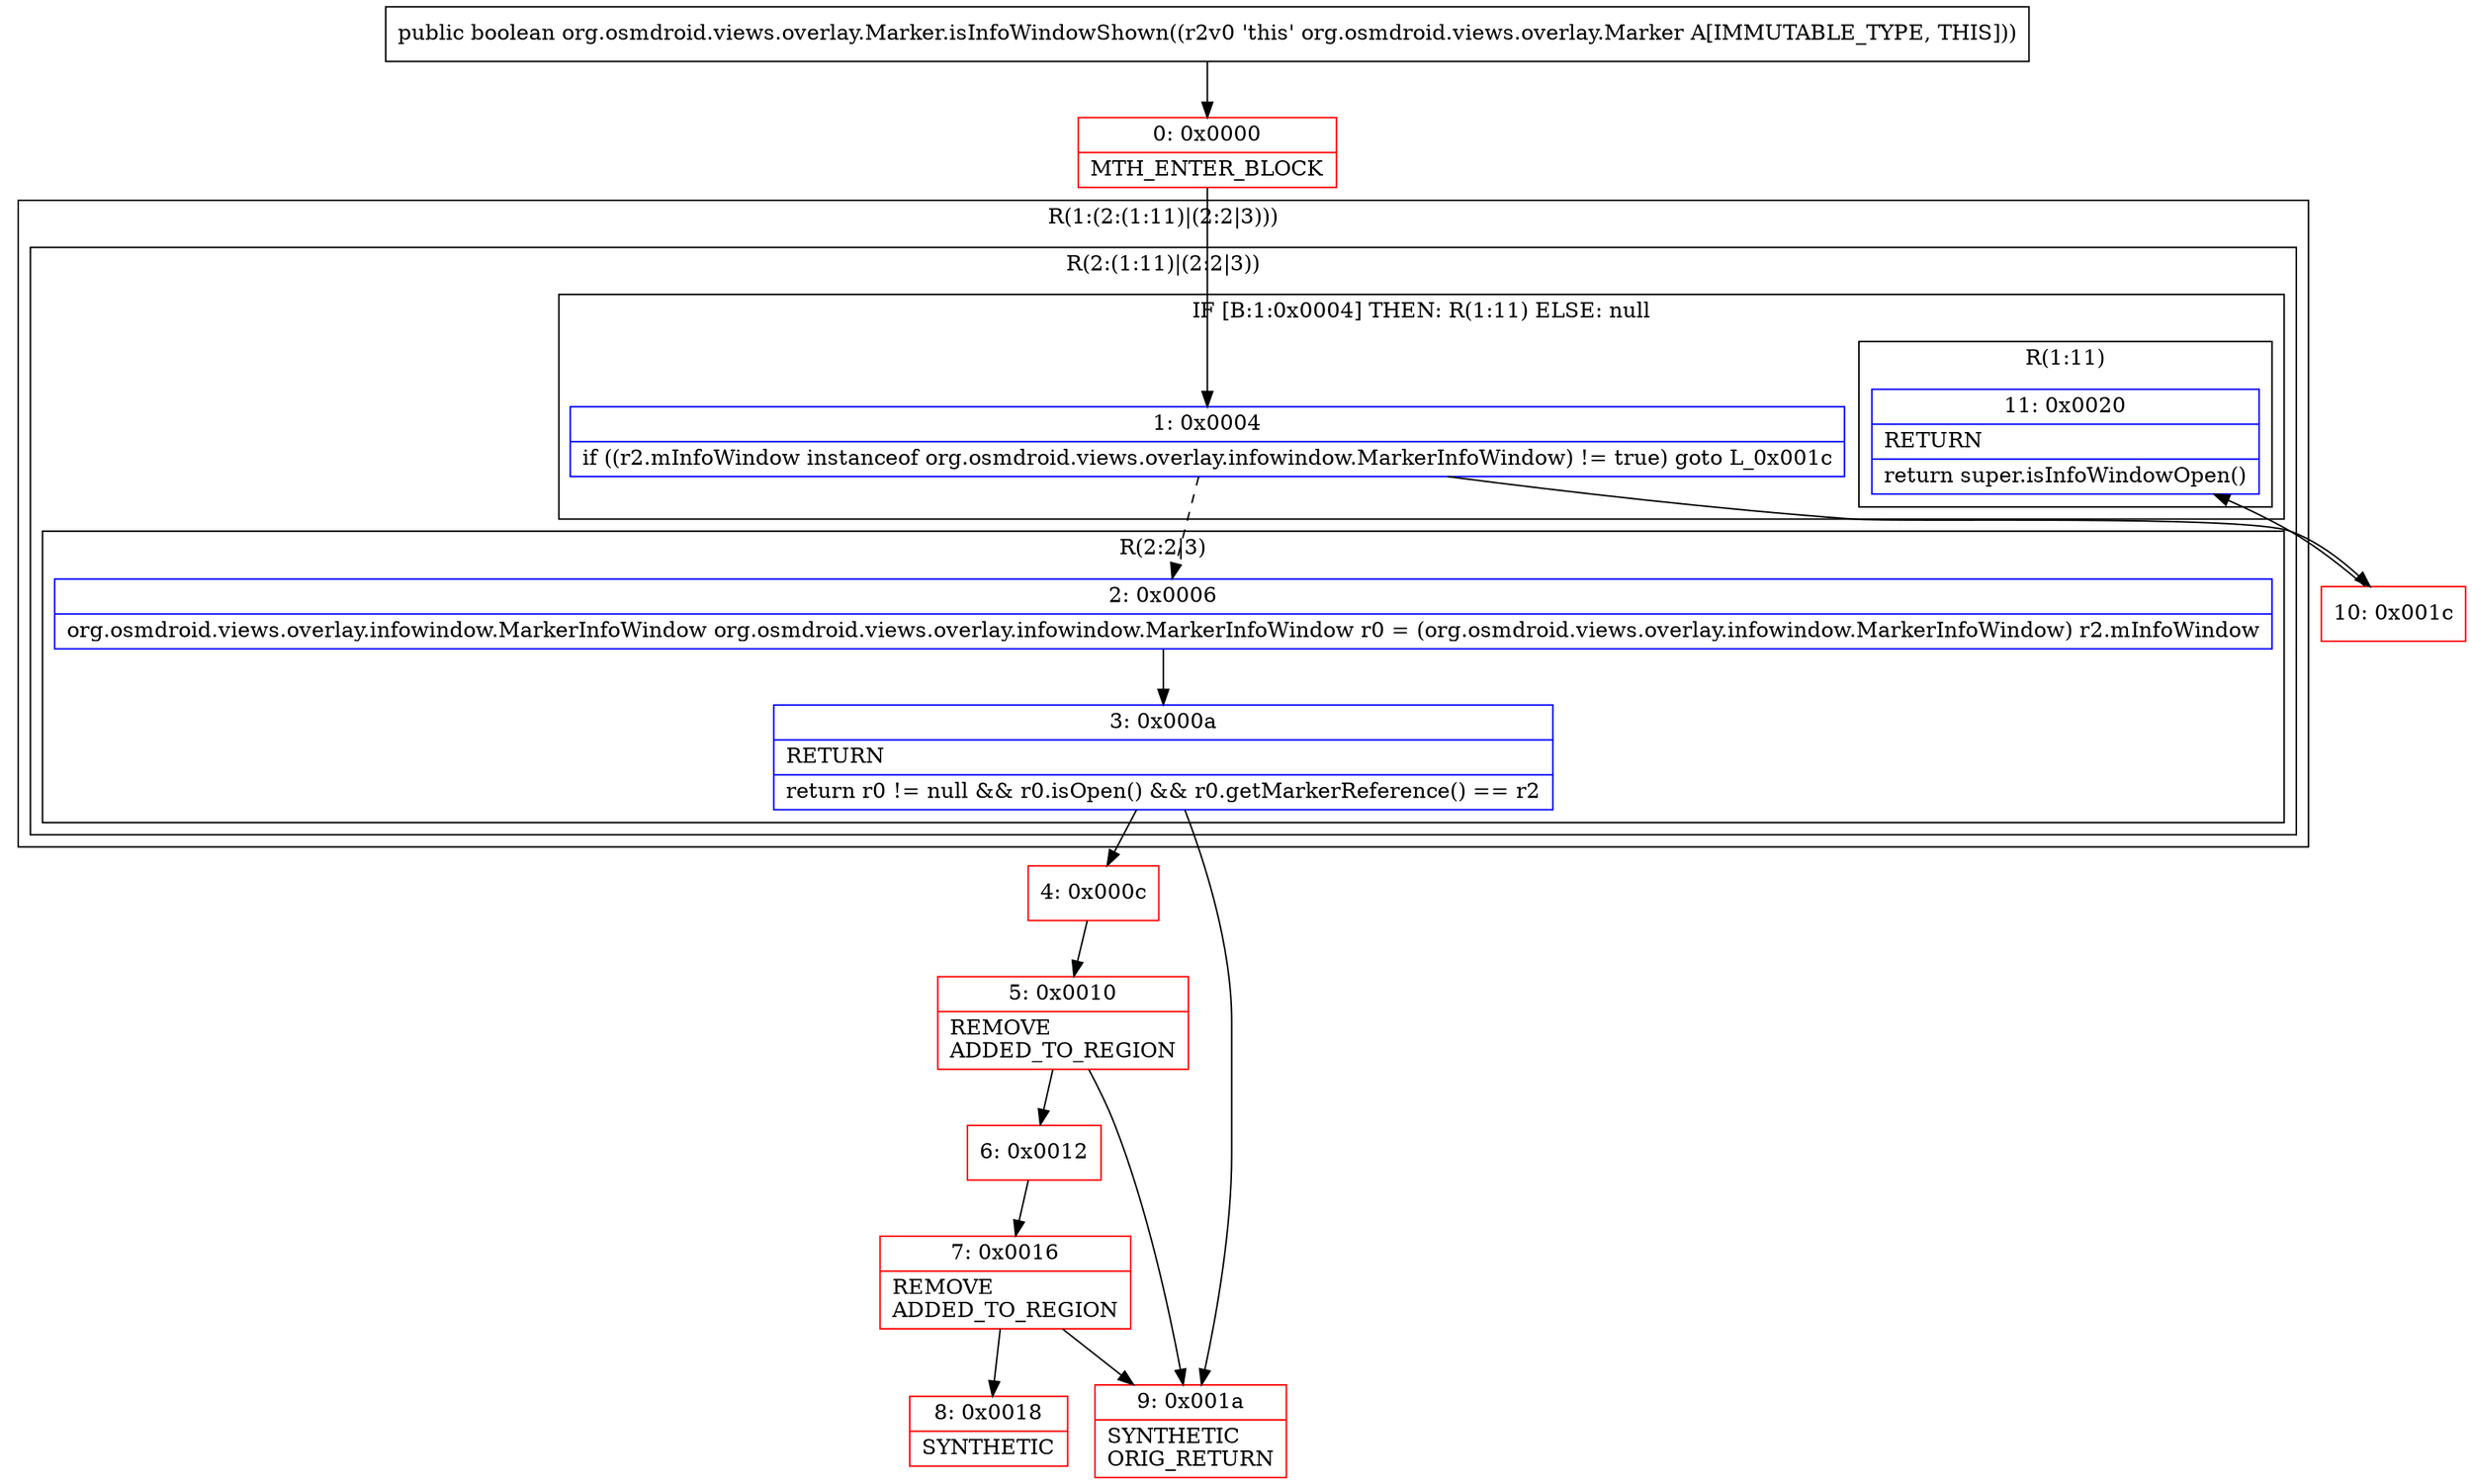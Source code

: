 digraph "CFG fororg.osmdroid.views.overlay.Marker.isInfoWindowShown()Z" {
subgraph cluster_Region_1932685989 {
label = "R(1:(2:(1:11)|(2:2|3)))";
node [shape=record,color=blue];
subgraph cluster_Region_393905394 {
label = "R(2:(1:11)|(2:2|3))";
node [shape=record,color=blue];
subgraph cluster_IfRegion_2053897013 {
label = "IF [B:1:0x0004] THEN: R(1:11) ELSE: null";
node [shape=record,color=blue];
Node_1 [shape=record,label="{1\:\ 0x0004|if ((r2.mInfoWindow instanceof org.osmdroid.views.overlay.infowindow.MarkerInfoWindow) != true) goto L_0x001c\l}"];
subgraph cluster_Region_486257117 {
label = "R(1:11)";
node [shape=record,color=blue];
Node_11 [shape=record,label="{11\:\ 0x0020|RETURN\l|return super.isInfoWindowOpen()\l}"];
}
}
subgraph cluster_Region_1443731850 {
label = "R(2:2|3)";
node [shape=record,color=blue];
Node_2 [shape=record,label="{2\:\ 0x0006|org.osmdroid.views.overlay.infowindow.MarkerInfoWindow org.osmdroid.views.overlay.infowindow.MarkerInfoWindow r0 = (org.osmdroid.views.overlay.infowindow.MarkerInfoWindow) r2.mInfoWindow\l}"];
Node_3 [shape=record,label="{3\:\ 0x000a|RETURN\l|return r0 != null && r0.isOpen() && r0.getMarkerReference() == r2\l}"];
}
}
}
Node_0 [shape=record,color=red,label="{0\:\ 0x0000|MTH_ENTER_BLOCK\l}"];
Node_4 [shape=record,color=red,label="{4\:\ 0x000c}"];
Node_5 [shape=record,color=red,label="{5\:\ 0x0010|REMOVE\lADDED_TO_REGION\l}"];
Node_6 [shape=record,color=red,label="{6\:\ 0x0012}"];
Node_7 [shape=record,color=red,label="{7\:\ 0x0016|REMOVE\lADDED_TO_REGION\l}"];
Node_8 [shape=record,color=red,label="{8\:\ 0x0018|SYNTHETIC\l}"];
Node_9 [shape=record,color=red,label="{9\:\ 0x001a|SYNTHETIC\lORIG_RETURN\l}"];
Node_10 [shape=record,color=red,label="{10\:\ 0x001c}"];
MethodNode[shape=record,label="{public boolean org.osmdroid.views.overlay.Marker.isInfoWindowShown((r2v0 'this' org.osmdroid.views.overlay.Marker A[IMMUTABLE_TYPE, THIS])) }"];
MethodNode -> Node_0;
Node_1 -> Node_2[style=dashed];
Node_1 -> Node_10;
Node_2 -> Node_3;
Node_3 -> Node_4;
Node_3 -> Node_9;
Node_0 -> Node_1;
Node_4 -> Node_5;
Node_5 -> Node_6;
Node_5 -> Node_9;
Node_6 -> Node_7;
Node_7 -> Node_8;
Node_7 -> Node_9;
Node_10 -> Node_11;
}

